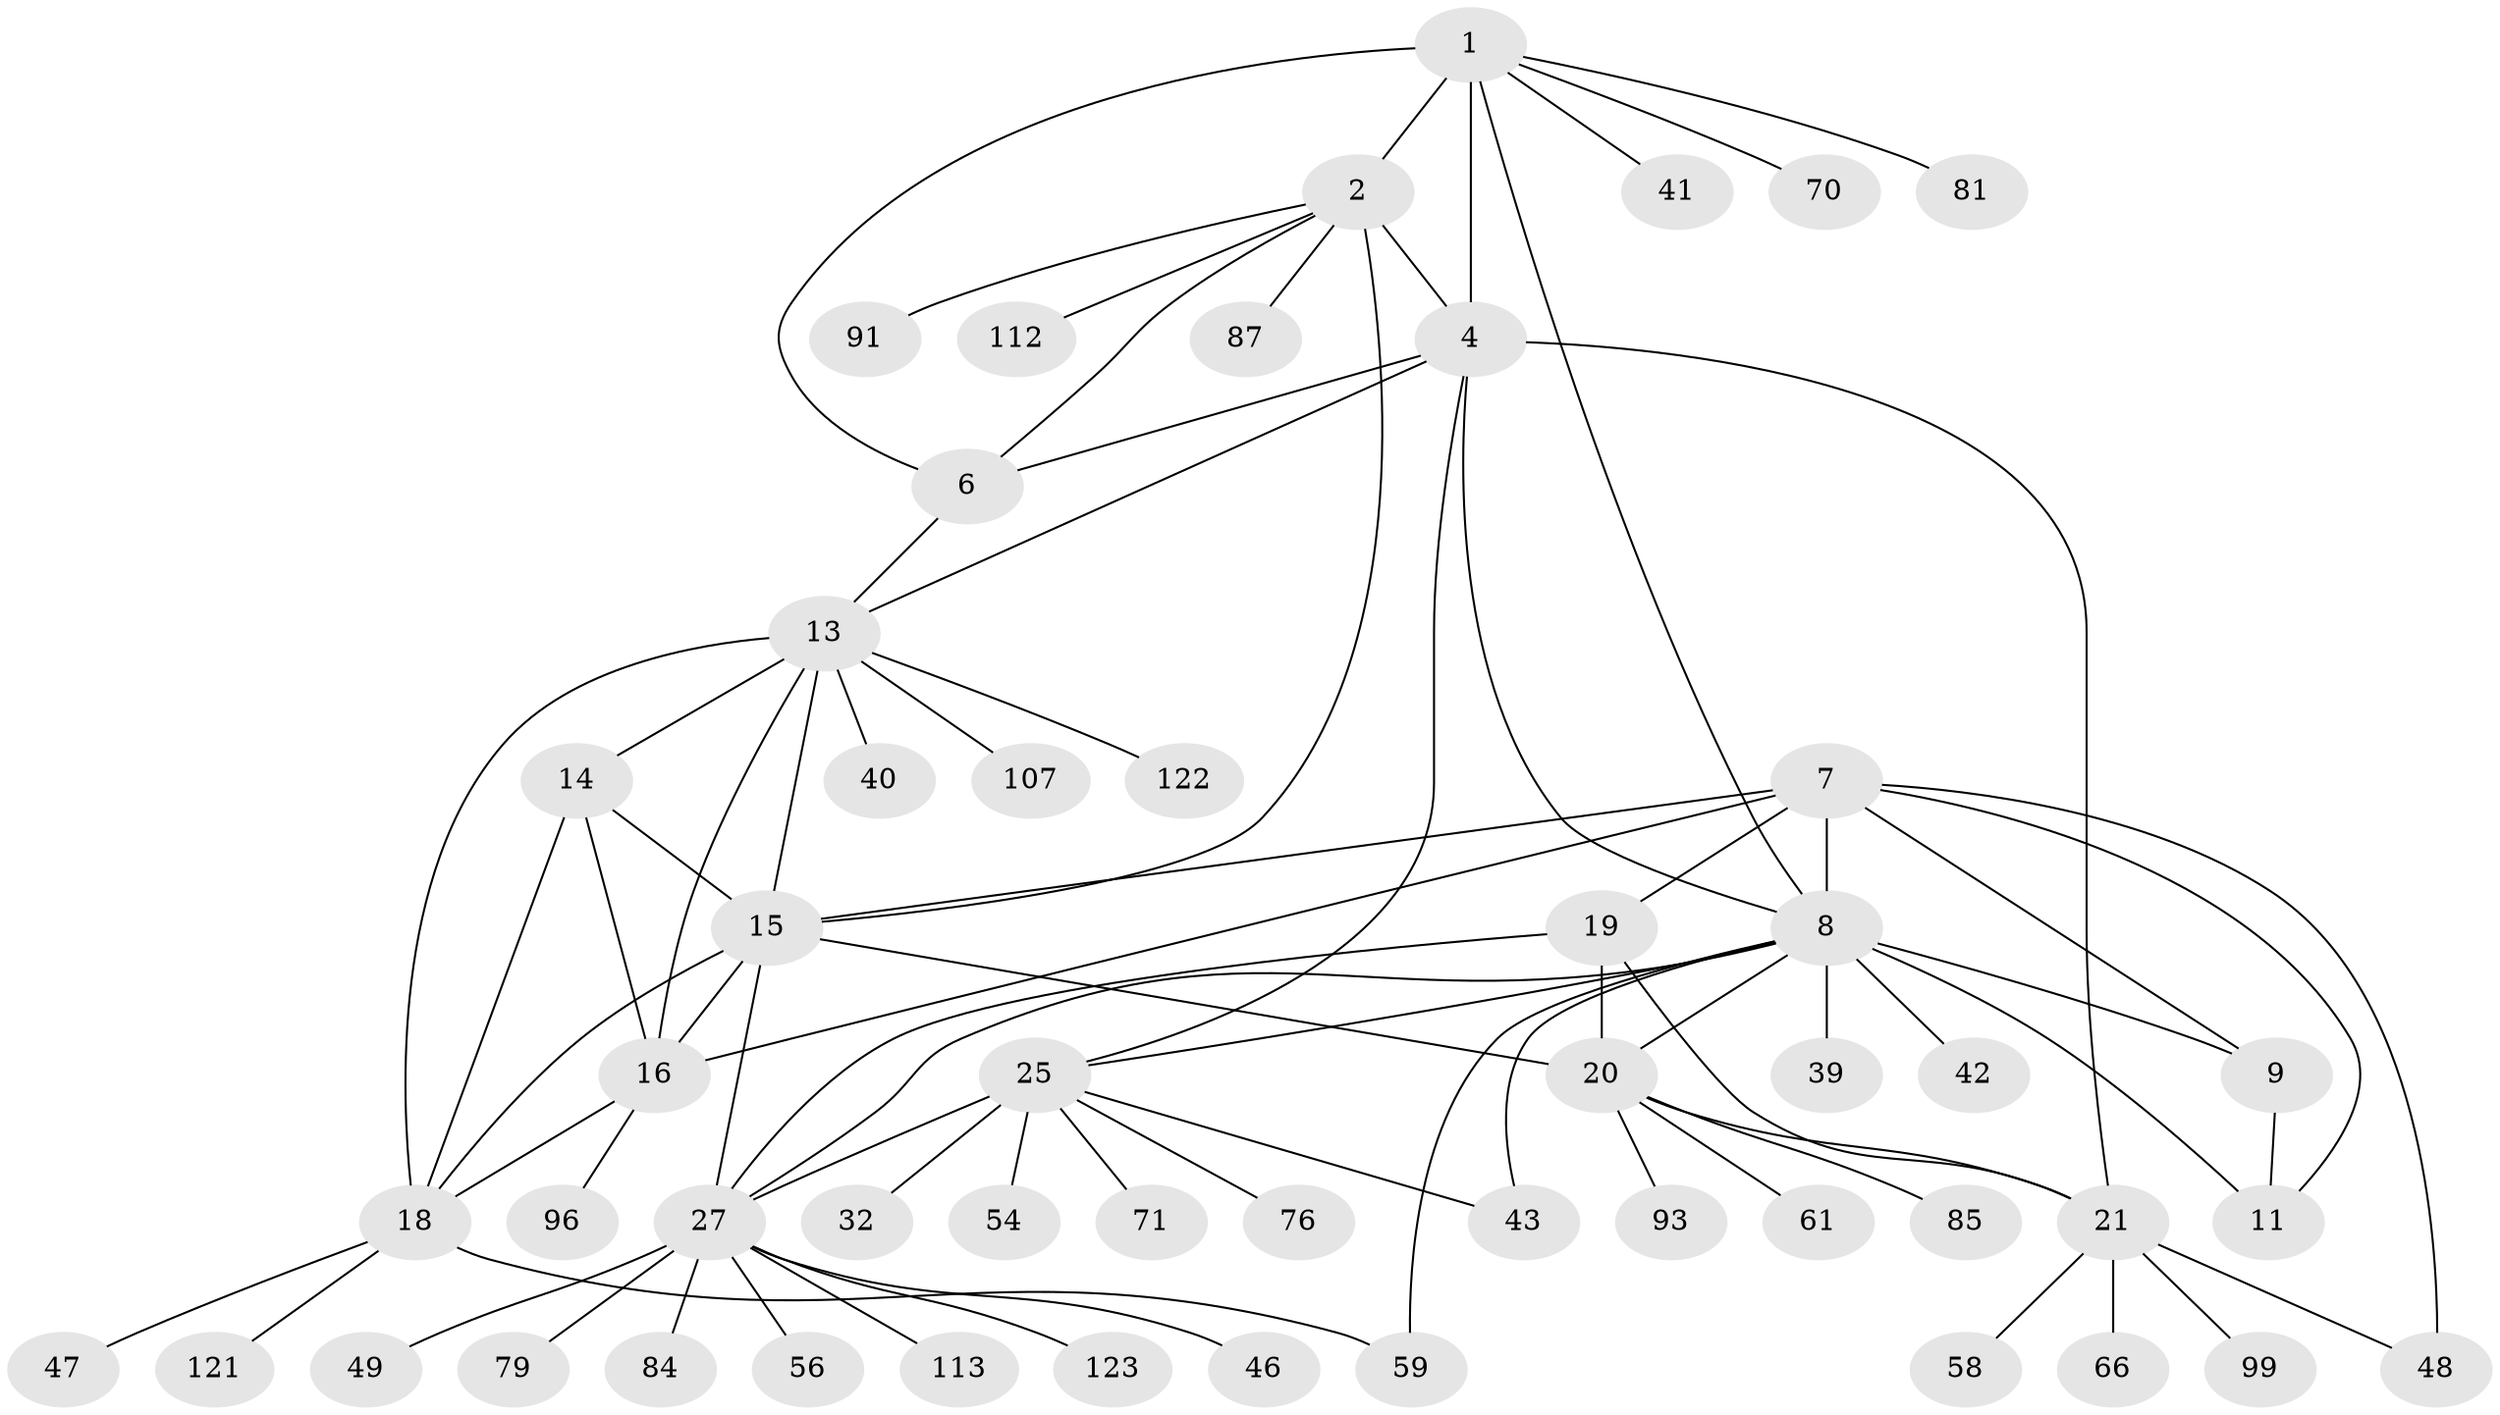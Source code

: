 // original degree distribution, {10: 0.030303030303030304, 9: 0.030303030303030304, 7: 0.05303030303030303, 12: 0.015151515151515152, 6: 0.045454545454545456, 15: 0.007575757575757576, 13: 0.015151515151515152, 5: 0.015151515151515152, 8: 0.015151515151515152, 11: 0.007575757575757576, 1: 0.5833333333333334, 4: 0.007575757575757576, 3: 0.06060606060606061, 2: 0.11363636363636363}
// Generated by graph-tools (version 1.1) at 2025/19/03/04/25 18:19:34]
// undirected, 52 vertices, 79 edges
graph export_dot {
graph [start="1"]
  node [color=gray90,style=filled];
  1 [super="+3+114"];
  2;
  4 [super="+125+94+64+67+82+5"];
  6;
  7 [super="+36+86+90+110+124+52+57+31"];
  8 [super="+10+53+126+83+69"];
  9 [super="+132"];
  11 [super="+12"];
  13;
  14 [super="+131+51"];
  15 [super="+50+17+73+45"];
  16;
  18;
  19 [super="+75+22"];
  20 [super="+23"];
  21;
  25 [super="+34+30+118+92+29+55+26"];
  27 [super="+33"];
  32;
  39;
  40;
  41;
  42;
  43 [super="+72+101"];
  46;
  47;
  48 [super="+111"];
  49;
  54 [super="+103"];
  56;
  58;
  59 [super="+78+74"];
  61;
  66 [super="+68"];
  70;
  71;
  76;
  79;
  81;
  84 [super="+98"];
  85 [super="+97"];
  87;
  91;
  93;
  96;
  99;
  107;
  112;
  113;
  121;
  122;
  123;
  1 -- 2 [weight=2];
  1 -- 4 [weight=4];
  1 -- 6 [weight=2];
  1 -- 41;
  1 -- 70;
  1 -- 81;
  1 -- 8;
  2 -- 4 [weight=2];
  2 -- 6;
  2 -- 87;
  2 -- 91;
  2 -- 112;
  2 -- 15;
  4 -- 6 [weight=2];
  4 -- 21 [weight=2];
  4 -- 25;
  4 -- 8;
  4 -- 13;
  6 -- 13;
  7 -- 8 [weight=2];
  7 -- 9;
  7 -- 11 [weight=2];
  7 -- 16;
  7 -- 48;
  7 -- 15;
  7 -- 19;
  8 -- 9 [weight=2];
  8 -- 11 [weight=4];
  8 -- 39;
  8 -- 42;
  8 -- 59;
  8 -- 43 [weight=2];
  8 -- 25;
  8 -- 27;
  8 -- 20;
  9 -- 11 [weight=2];
  13 -- 14;
  13 -- 15 [weight=2];
  13 -- 16;
  13 -- 18;
  13 -- 40;
  13 -- 107;
  13 -- 122;
  14 -- 15 [weight=2];
  14 -- 16;
  14 -- 18;
  15 -- 16 [weight=2];
  15 -- 18 [weight=2];
  15 -- 27;
  15 -- 20 [weight=2];
  16 -- 18;
  16 -- 96;
  18 -- 47;
  18 -- 59;
  18 -- 121;
  19 -- 20 [weight=6];
  19 -- 21 [weight=2];
  19 -- 27;
  20 -- 21 [weight=3];
  20 -- 85;
  20 -- 61;
  20 -- 93;
  21 -- 48;
  21 -- 58;
  21 -- 66;
  21 -- 99;
  25 -- 27 [weight=5];
  25 -- 71;
  25 -- 43;
  25 -- 32;
  25 -- 54;
  25 -- 76;
  27 -- 49;
  27 -- 56;
  27 -- 84;
  27 -- 113;
  27 -- 123;
  27 -- 46;
  27 -- 79;
}
